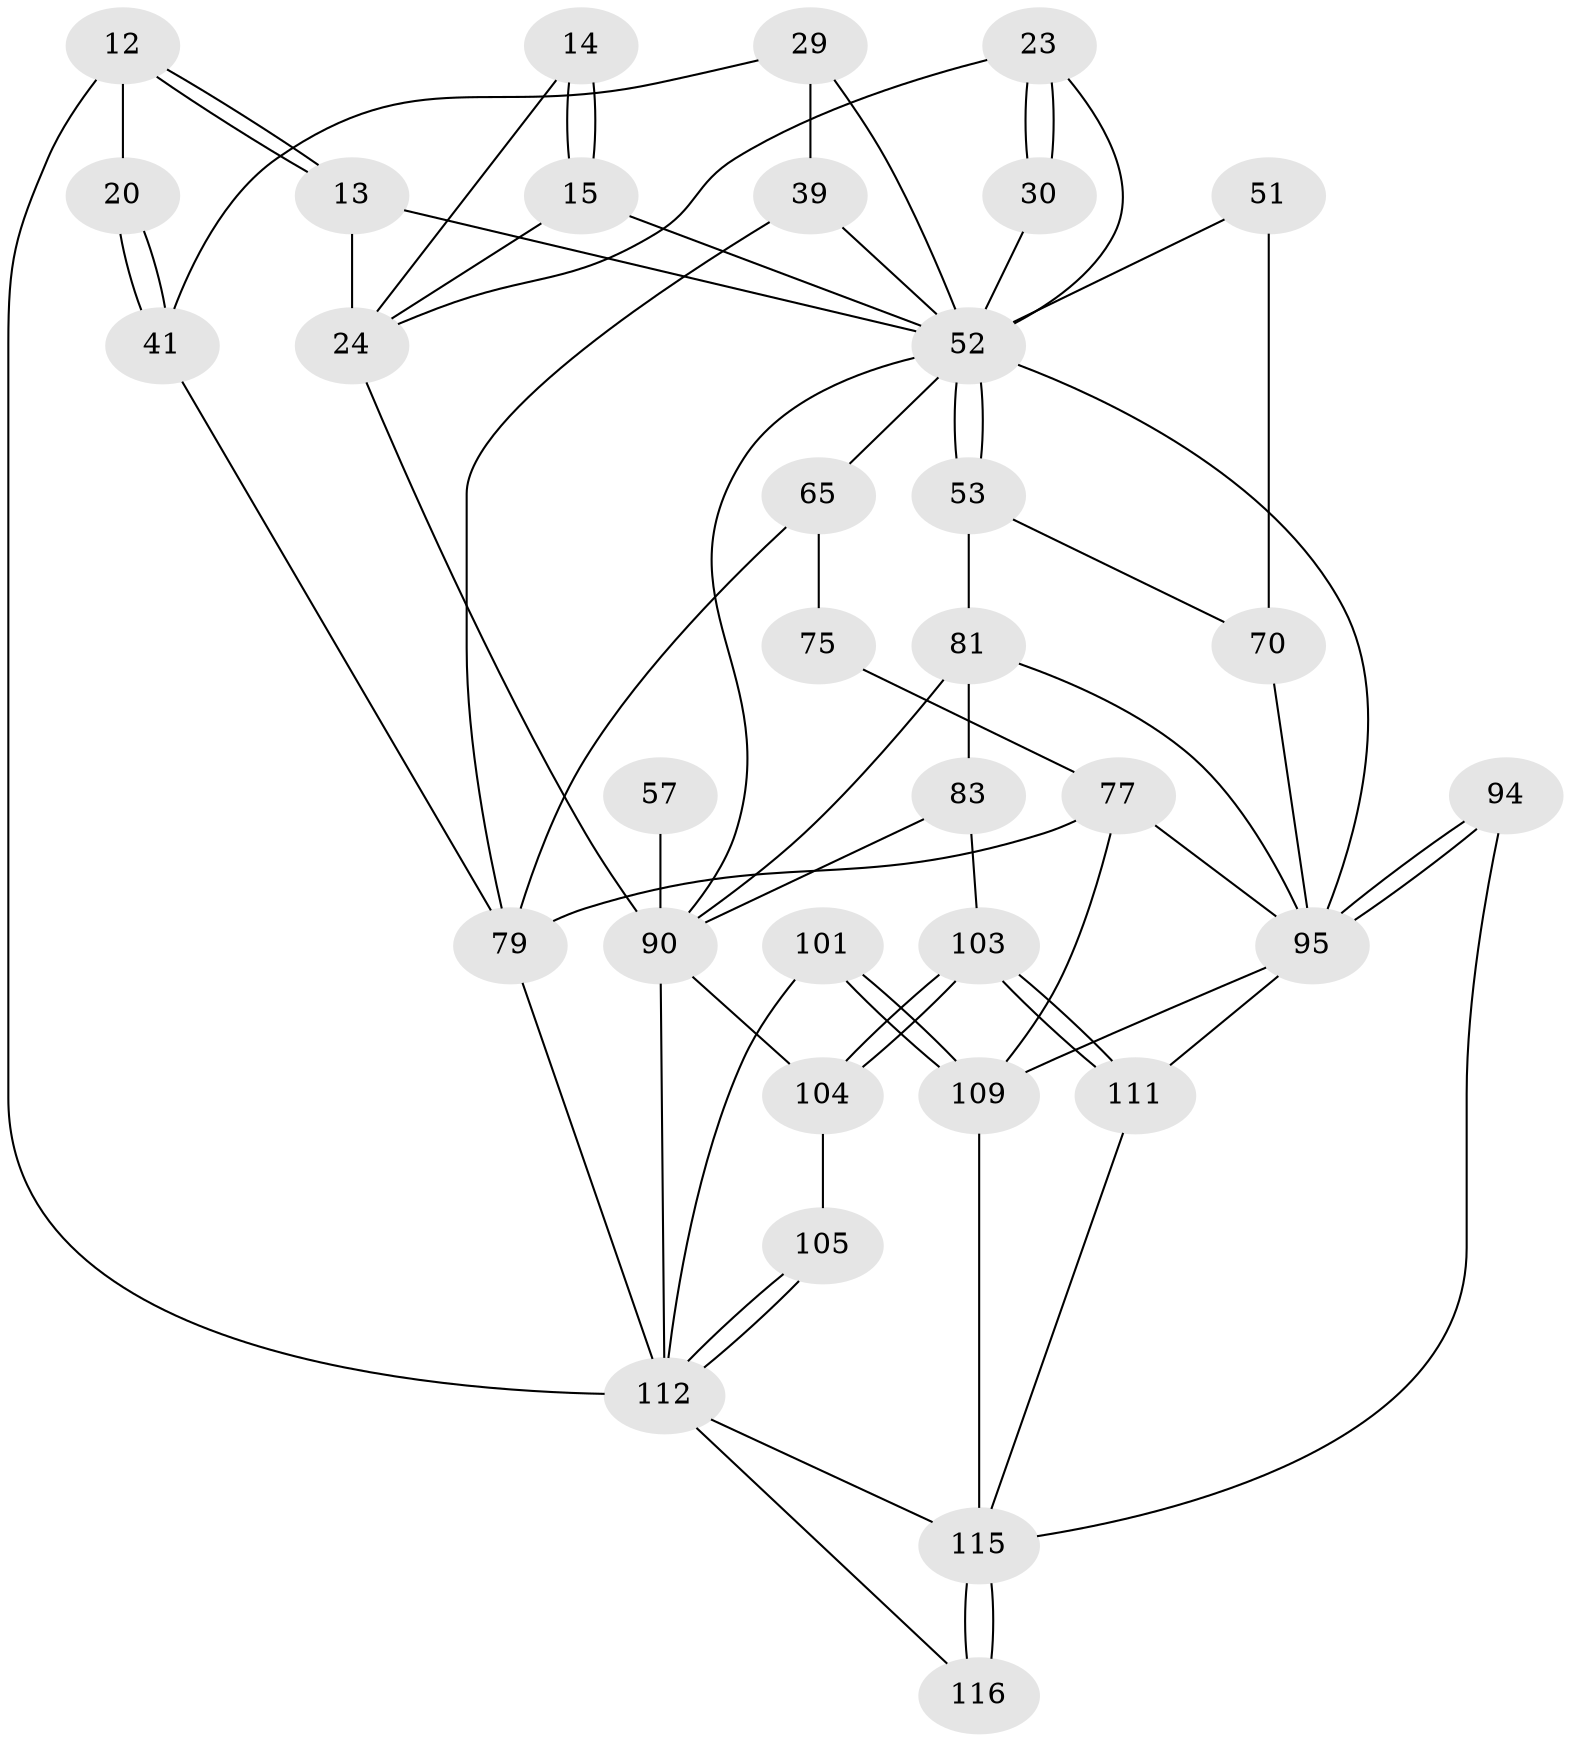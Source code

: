 // original degree distribution, {3: 0.017241379310344827, 4: 0.20689655172413793, 5: 0.5862068965517241, 6: 0.1896551724137931}
// Generated by graph-tools (version 1.1) at 2025/05/03/04/25 22:05:57]
// undirected, 34 vertices, 71 edges
graph export_dot {
graph [start="1"]
  node [color=gray90,style=filled];
  12 [pos="+0+0",super="+11"];
  13 [pos="+0+0",super="+6"];
  14 [pos="+0.4782202363073289+0.08840449419597228",super="+5+10"];
  15 [pos="+0.46398365917900836+0.14710029600822444",super="+9"];
  20 [pos="+1+0"];
  23 [pos="+0.3996721576463124+0.17781511950343978",super="+22"];
  24 [pos="+0.19466083327681447+0.21248348689974317",super="+17+16"];
  29 [pos="+1+0.20638514053482948",super="+26"];
  30 [pos="+0.4008168018055013+0.34517138017146176"];
  39 [pos="+0.8247262182405766+0.438914145349781",super="+38"];
  41 [pos="+1+0.19213630610998753",super="+28+19"];
  51 [pos="+0.5911066712112477+0.5587329378048882",super="+50"];
  52 [pos="+0.4983305214280706+0.558351754612722",super="+36+48"];
  53 [pos="+0.4437009824728354+0.6152274336065944"];
  57 [pos="+0.23776101244876743+0.5545349994584334"];
  65 [pos="+0.9276586972858765+0.5824194573342433",super="+62+64"];
  70 [pos="+0.521267767209324+0.7122434384518489",super="+69+68"];
  75 [pos="+0.9421816325601456+0.6536432886032217",super="+71"];
  77 [pos="+0.874970743391614+0.713329515784104",super="+72+76"];
  79 [pos="+1+0.8241672454213138",super="+63+42+43+46"];
  81 [pos="+0.42734088455993213+0.6333299619659887",super="+55"];
  83 [pos="+0.41368396606954416+0.6412491621275297",super="+59+60"];
  90 [pos="+0.1456167871100246+0.781735546890848",super="+66+67"];
  94 [pos="+0.6785293663746952+0.8271130836008951"];
  95 [pos="+0.6293586439200796+0.7883810012502536",super="+86+82+93"];
  101 [pos="+1+0.9504649354494697"];
  103 [pos="+0.3407472617274843+0.9277925590252667",super="+88+84+85"];
  104 [pos="+0.30206814676932836+0.9093079318913436",super="+89"];
  105 [pos="+0.1470428404771974+0.923857441259196"];
  109 [pos="+0.8357376569052417+0.888579606046914",super="+97+96"];
  111 [pos="+0.34699084468475444+0.9500206105482959",super="+108+87"];
  112 [pos="+0.10439191509388614+0.980282093005804",super="+99+98+102"];
  115 [pos="+0.564240270995887+1",super="+107+110+114"];
  116 [pos="+0.8184404497524912+1"];
  12 -- 13 [weight=2];
  12 -- 13;
  12 -- 20;
  12 -- 112 [weight=3];
  13 -- 24 [weight=2];
  13 -- 52;
  14 -- 15 [weight=2];
  14 -- 15;
  14 -- 24;
  15 -- 52;
  15 -- 24;
  20 -- 41 [weight=2];
  20 -- 41;
  23 -- 30 [weight=2];
  23 -- 30;
  23 -- 52;
  23 -- 24;
  24 -- 90;
  29 -- 41 [weight=2];
  29 -- 39 [weight=2];
  29 -- 52 [weight=2];
  30 -- 52;
  39 -- 79 [weight=2];
  39 -- 52;
  41 -- 79;
  51 -- 52 [weight=3];
  51 -- 70 [weight=2];
  52 -- 53;
  52 -- 53;
  52 -- 65;
  52 -- 95;
  52 -- 90;
  53 -- 81;
  53 -- 70;
  57 -- 90 [weight=3];
  65 -- 79 [weight=2];
  65 -- 75 [weight=2];
  70 -- 95 [weight=2];
  75 -- 77 [weight=2];
  77 -- 109;
  77 -- 95;
  77 -- 79;
  79 -- 112;
  81 -- 83 [weight=2];
  81 -- 95;
  81 -- 90;
  83 -- 103 [weight=2];
  83 -- 90;
  90 -- 104;
  90 -- 112 [weight=3];
  94 -- 95 [weight=2];
  94 -- 95;
  94 -- 115;
  95 -- 111;
  95 -- 109;
  101 -- 109 [weight=2];
  101 -- 109;
  101 -- 112;
  103 -- 104 [weight=2];
  103 -- 104;
  103 -- 111 [weight=2];
  103 -- 111;
  104 -- 105;
  105 -- 112 [weight=2];
  105 -- 112;
  109 -- 115;
  111 -- 115 [weight=2];
  112 -- 115 [weight=2];
  112 -- 116;
  115 -- 116 [weight=2];
  115 -- 116;
}
